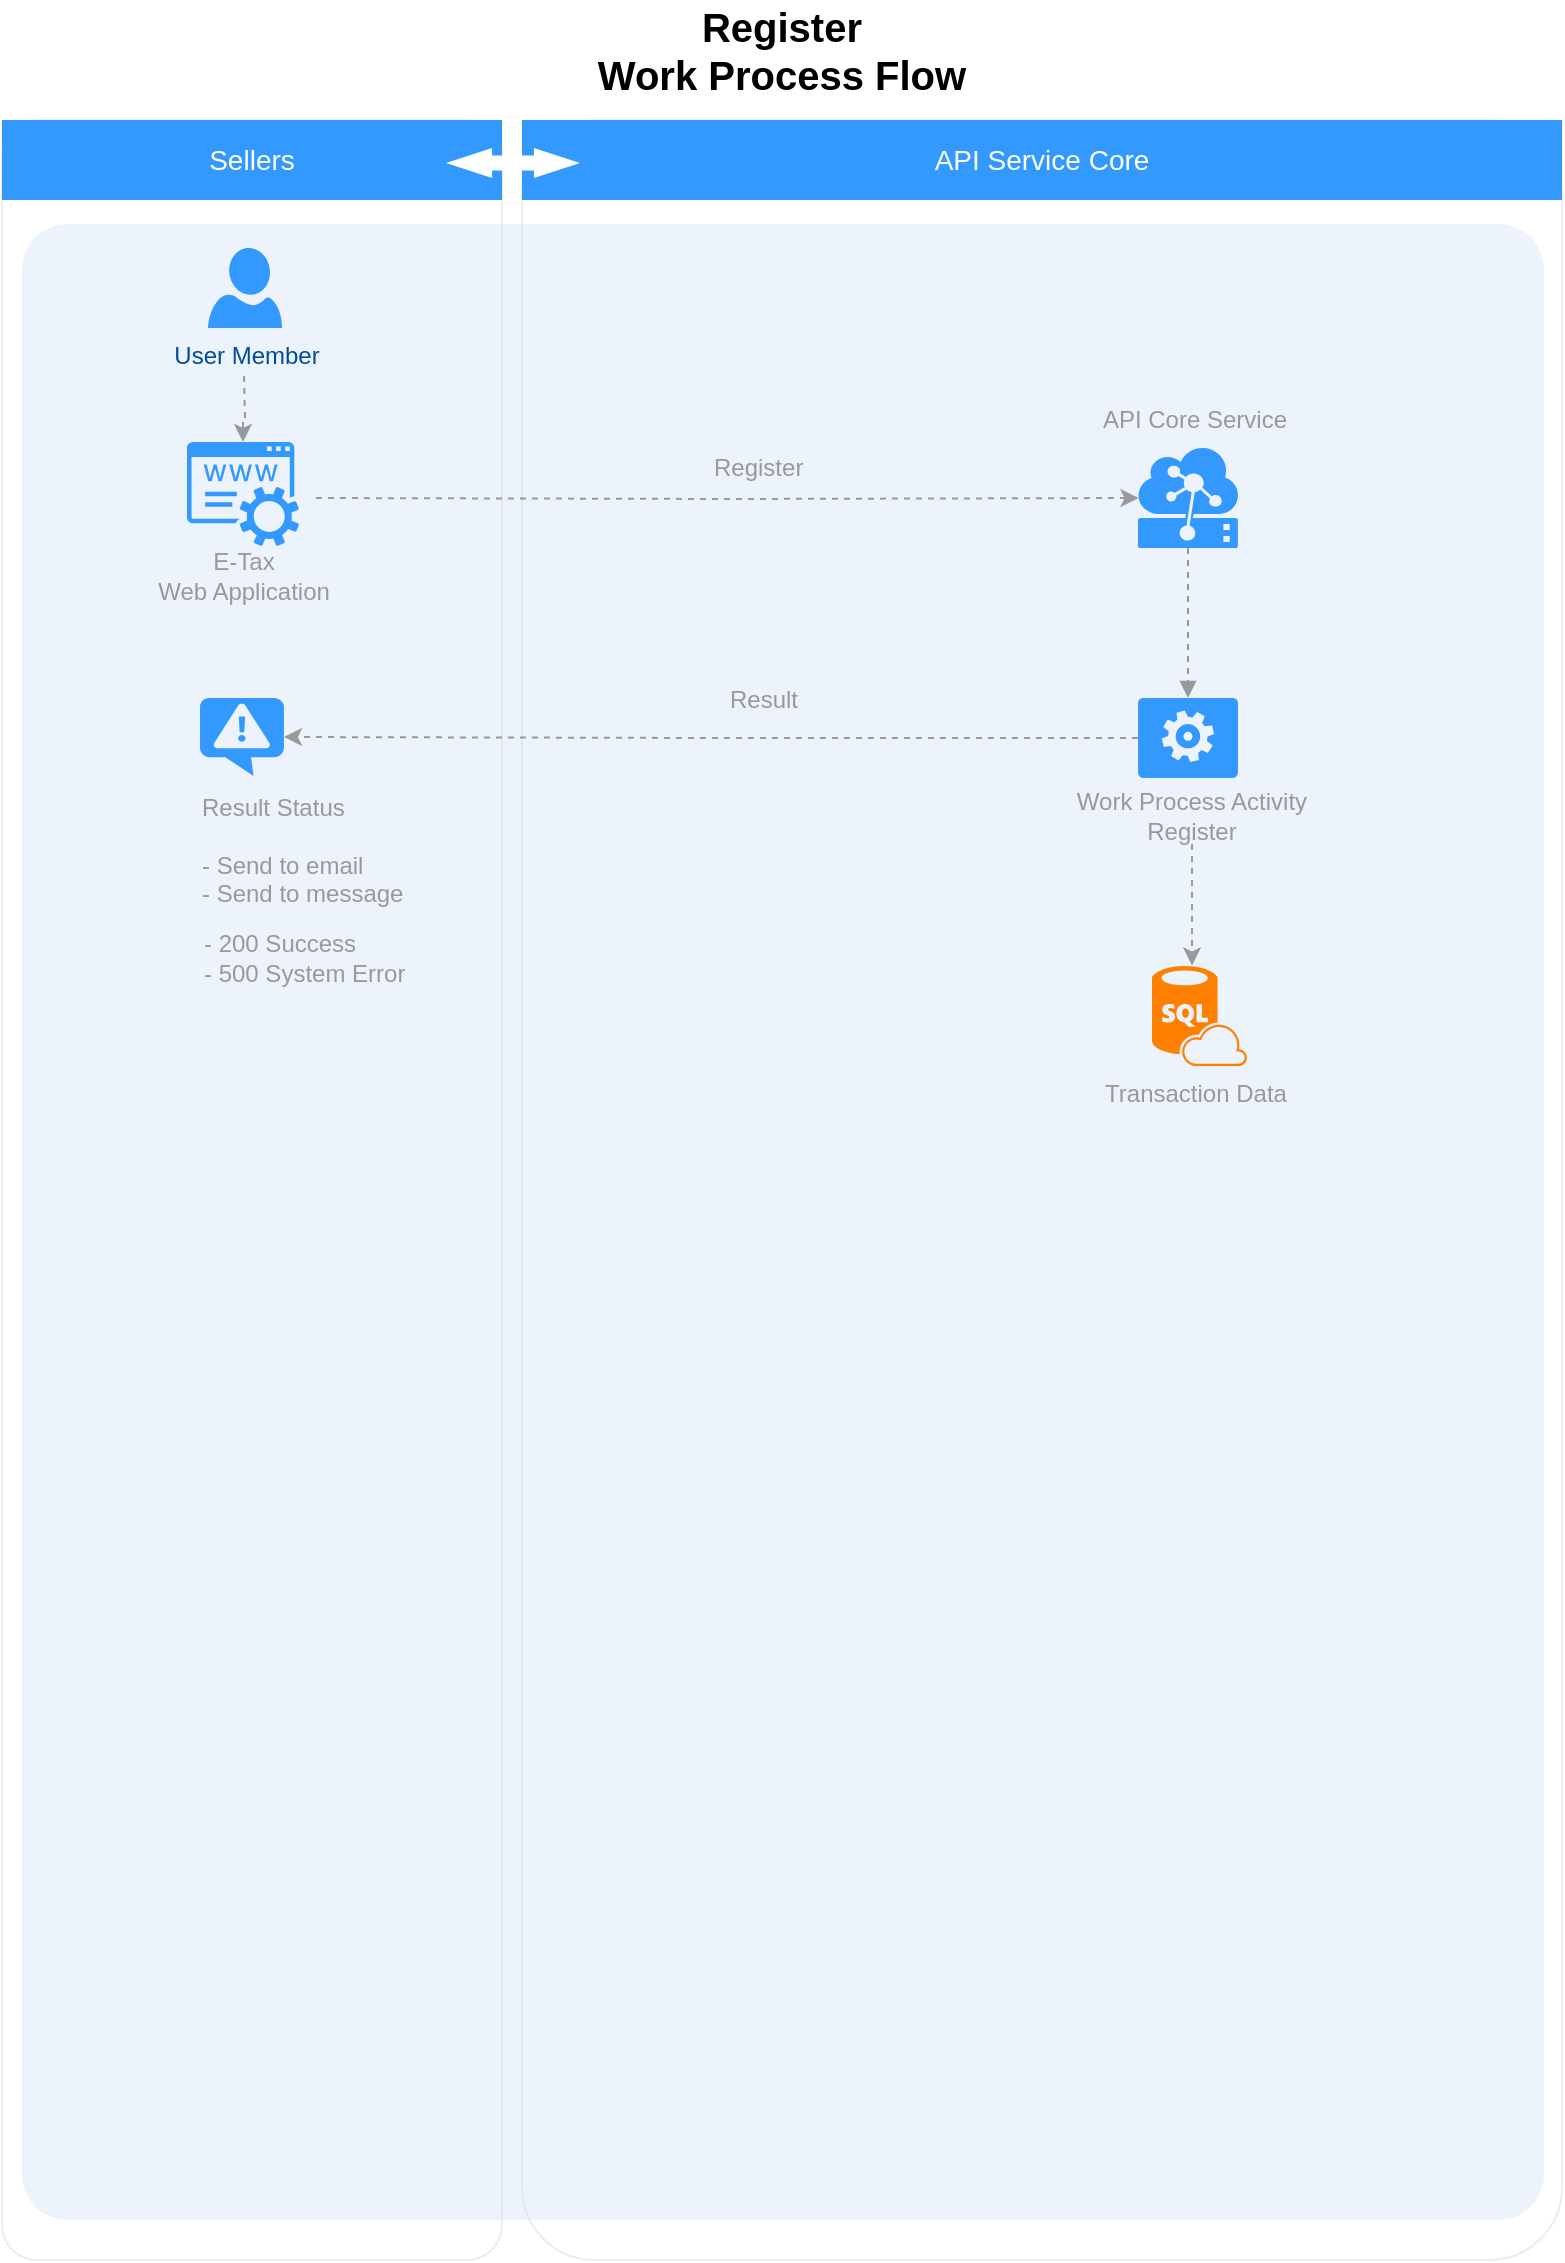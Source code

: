 <mxfile version="10.8.0" type="github"><diagram id="oyJG5gAHa9CKH-HlgH-Q" name="Page-1"><mxGraphModel dx="1017" dy="528" grid="1" gridSize="10" guides="1" tooltips="1" connect="1" arrows="1" fold="1" page="1" pageScale="1" pageWidth="827" pageHeight="1169" math="0" shadow="0"><root><mxCell id="0"/><mxCell id="1" parent="0"/><mxCell id="jnZ3MKr4NMhwEXzCHSw7-1" value="" style="rounded=1;whiteSpace=wrap;html=1;strokeColor=#E6E6E6;strokeWidth=1;fillColor=#FFFFFF;fontFamily=Helvetica;fontSize=14;fontColor=#FFB366;opacity=75;verticalAlign=top;fontStyle=1;arcSize=7;" parent="1" vertex="1"><mxGeometry x="290" y="80" width="520" height="1070" as="geometry"/></mxCell><mxCell id="jnZ3MKr4NMhwEXzCHSw7-3" value="" style="rounded=1;whiteSpace=wrap;html=1;strokeColor=#E6E6E6;strokeWidth=1;fillColor=#FFFFFF;fontFamily=Helvetica;fontSize=14;fontColor=#FFB366;opacity=75;verticalAlign=top;fontStyle=1;arcSize=7;" parent="1" vertex="1"><mxGeometry x="30" y="80" width="250" height="1070" as="geometry"/></mxCell><mxCell id="FaRAm3PY5O0pg90i5F89-23" value="" style="rounded=1;whiteSpace=wrap;html=1;strokeColor=none;strokeWidth=1;fillColor=#dae8fc;fontSize=12;align=center;arcSize=3;opacity=50;" parent="1" vertex="1"><mxGeometry x="40" y="132" width="761" height="998" as="geometry"/></mxCell><mxCell id="jnZ3MKr4NMhwEXzCHSw7-4" value="Sellers" style="whiteSpace=wrap;html=1;dashed=1;strokeColor=none;strokeWidth=2;fillColor=#3399FF;fontFamily=Helvetica;fontSize=14;fontColor=#FFFFFF;fontStyle=0" parent="1" vertex="1"><mxGeometry x="30" y="80" width="250" height="40" as="geometry"/></mxCell><mxCell id="jnZ3MKr4NMhwEXzCHSw7-6" value="API Service Core" style="whiteSpace=wrap;html=1;dashed=1;strokeColor=none;strokeWidth=2;fillColor=#3399FF;fontFamily=Helvetica;fontSize=14;fontColor=#FFFFFF;fontStyle=0" parent="1" vertex="1"><mxGeometry x="290" y="80" width="520" height="40" as="geometry"/></mxCell><mxCell id="jnZ3MKr4NMhwEXzCHSw7-8" value="User Member" style="verticalLabelPosition=bottom;html=1;verticalAlign=top;strokeColor=none;fillColor=#3399FF;shape=mxgraph.azure.user;dashed=1;fontSize=12;fontColor=#004C99" parent="1" vertex="1"><mxGeometry x="133" y="144" width="37" height="40" as="geometry"/></mxCell><mxCell id="jnZ3MKr4NMhwEXzCHSw7-9" value="Register&lt;br&gt;Work Process Flow" style="text;html=1;strokeColor=none;fillColor=none;align=center;verticalAlign=middle;whiteSpace=wrap;rounded=0;fontStyle=1;fontSize=20;" parent="1" vertex="1"><mxGeometry x="290" y="20" width="260" height="50" as="geometry"/></mxCell><mxCell id="jnZ3MKr4NMhwEXzCHSw7-10" value="" style="shape=mxgraph.arrows.two_way_arrow_horizontal;html=1;verticalLabelPosition=bottom;verticalAlign=top;strokeWidth=2;strokeColor=none;dashed=1;fillColor=#FFFFFF;fontFamily=Verdana;fontSize=12;fontColor=#00BEF2" parent="1" vertex="1"><mxGeometry x="252" y="94" width="67" height="15" as="geometry"/></mxCell><mxCell id="FaRAm3PY5O0pg90i5F89-3" style="edgeStyle=orthogonalEdgeStyle;rounded=0;orthogonalLoop=1;jettySize=auto;html=1;fontSize=14;strokeColor=#999999;dashed=1;entryX=0.005;entryY=0.5;entryDx=0;entryDy=0;entryPerimeter=0;" parent="1" target="FaRAm3PY5O0pg90i5F89-14" edge="1"><mxGeometry relative="1" as="geometry"><mxPoint x="521" y="269" as="targetPoint"/><mxPoint x="187" y="269" as="sourcePoint"/></mxGeometry></mxCell><mxCell id="FaRAm3PY5O0pg90i5F89-4" value="Register" style="text;html=1;strokeColor=none;fillColor=none;align=left;verticalAlign=middle;whiteSpace=wrap;rounded=0;fontSize=12;fontColor=#999999;" parent="1" vertex="1"><mxGeometry x="384" y="244" width="59" height="20" as="geometry"/></mxCell><mxCell id="FaRAm3PY5O0pg90i5F89-5" value="" style="group" parent="1" vertex="1" connectable="0"><mxGeometry x="95.5" y="288" width="110" height="82" as="geometry"/></mxCell><mxCell id="FaRAm3PY5O0pg90i5F89-6" value="" style="pointerEvents=1;shadow=0;dashed=0;html=1;strokeColor=none;fillColor=#3399FF;labelPosition=center;verticalLabelPosition=bottom;verticalAlign=top;outlineConnect=0;align=center;shape=mxgraph.office.services.registrar_service;" parent="FaRAm3PY5O0pg90i5F89-5" vertex="1"><mxGeometry x="27" y="-47" width="56" height="52" as="geometry"/></mxCell><mxCell id="FaRAm3PY5O0pg90i5F89-7" value="E-Tax &lt;br&gt;Web Application" style="text;html=1;strokeColor=none;fillColor=none;align=center;verticalAlign=middle;whiteSpace=wrap;rounded=0;fontSize=12;fontColor=#999999;" parent="FaRAm3PY5O0pg90i5F89-5" vertex="1"><mxGeometry y="5" width="110" height="30" as="geometry"/></mxCell><mxCell id="FaRAm3PY5O0pg90i5F89-9" style="edgeStyle=orthogonalEdgeStyle;rounded=0;orthogonalLoop=1;jettySize=auto;html=1;exitX=0.5;exitY=1;exitDx=0;exitDy=0;dashed=1;strokeColor=#999999;" parent="1" target="FaRAm3PY5O0pg90i5F89-6" edge="1"><mxGeometry relative="1" as="geometry"><mxPoint x="151" y="208" as="sourcePoint"/><mxPoint x="151" y="264" as="targetPoint"/></mxGeometry></mxCell><mxCell id="FaRAm3PY5O0pg90i5F89-16" style="edgeStyle=orthogonalEdgeStyle;rounded=1;orthogonalLoop=1;jettySize=auto;html=1;exitX=0.5;exitY=1;exitDx=0;exitDy=0;exitPerimeter=0;entryX=0.5;entryY=0;entryDx=0;entryDy=0;entryPerimeter=0;dashed=1;startArrow=none;startFill=0;endArrow=block;endFill=1;strokeColor=#999999;fontSize=12;fontColor=#999999;" parent="1" source="FaRAm3PY5O0pg90i5F89-14" target="VnUW9264kt3LYjQ11zyk-2" edge="1"><mxGeometry relative="1" as="geometry"/></mxCell><mxCell id="FaRAm3PY5O0pg90i5F89-14" value="" style="shadow=0;dashed=0;html=1;strokeColor=none;labelPosition=center;verticalLabelPosition=bottom;verticalAlign=top;align=center;shape=mxgraph.mscae.cloud.iot_edge;fillColor=#3399FF;pointerEvents=1;fontSize=12;fontColor=#999999;" parent="1" vertex="1"><mxGeometry x="598" y="244" width="50" height="50" as="geometry"/></mxCell><mxCell id="FaRAm3PY5O0pg90i5F89-15" value="API Core Service" style="text;html=1;strokeColor=none;fillColor=none;align=center;verticalAlign=middle;whiteSpace=wrap;rounded=0;fontSize=12;fontColor=#999999;" parent="1" vertex="1"><mxGeometry x="576" y="215" width="101" height="29" as="geometry"/></mxCell><mxCell id="FaRAm3PY5O0pg90i5F89-20" value="" style="verticalLabelPosition=bottom;html=1;verticalAlign=top;align=center;strokeColor=none;fillColor=#3399FF;shape=mxgraph.azure.notification_topic;fontSize=12;fontColor=#999999;" parent="1" vertex="1"><mxGeometry x="129" y="369" width="42" height="39" as="geometry"/></mxCell><mxCell id="FaRAm3PY5O0pg90i5F89-21" value="Result Status&lt;br&gt;&lt;br&gt;- Send to email&lt;br&gt;- Send to message&lt;br&gt;" style="text;html=1;strokeColor=none;fillColor=none;align=left;verticalAlign=middle;whiteSpace=wrap;rounded=0;fontSize=12;fontColor=#999999;" parent="1" vertex="1"><mxGeometry x="128" y="408" width="152" height="74" as="geometry"/></mxCell><mxCell id="FaRAm3PY5O0pg90i5F89-25" value="Result&amp;nbsp;" style="text;html=1;strokeColor=none;fillColor=none;align=left;verticalAlign=middle;whiteSpace=wrap;rounded=0;fontSize=12;fontColor=#999999;" parent="1" vertex="1"><mxGeometry x="391.5" y="360" width="59" height="20" as="geometry"/></mxCell><mxCell id="FaRAm3PY5O0pg90i5F89-29" value="- 200 Success&lt;br&gt;- 500 System Error&lt;br&gt;" style="text;html=1;strokeColor=none;fillColor=none;align=left;verticalAlign=middle;whiteSpace=wrap;rounded=0;fontSize=12;fontColor=#999999;" parent="1" vertex="1"><mxGeometry x="129" y="482" width="152" height="34" as="geometry"/></mxCell><mxCell id="VnUW9264kt3LYjQ11zyk-4" value="" style="group" vertex="1" connectable="0" parent="1"><mxGeometry x="545" y="369" width="160" height="73" as="geometry"/></mxCell><mxCell id="VnUW9264kt3LYjQ11zyk-2" value="" style="verticalLabelPosition=bottom;html=1;verticalAlign=top;align=center;strokeColor=none;fillColor=#3399FF;shape=mxgraph.azure.worker_role;fontSize=12;fontColor=#999999;" vertex="1" parent="VnUW9264kt3LYjQ11zyk-4"><mxGeometry x="53" width="50" height="40" as="geometry"/></mxCell><mxCell id="VnUW9264kt3LYjQ11zyk-3" value="Work Process Activity&lt;br&gt;Register" style="text;html=1;strokeColor=none;fillColor=none;align=center;verticalAlign=middle;whiteSpace=wrap;rounded=0;fontSize=12;fontColor=#999999;" vertex="1" parent="VnUW9264kt3LYjQ11zyk-4"><mxGeometry y="44" width="160" height="29" as="geometry"/></mxCell><mxCell id="VnUW9264kt3LYjQ11zyk-6" style="edgeStyle=elbowEdgeStyle;rounded=0;orthogonalLoop=1;jettySize=auto;html=1;exitX=0;exitY=0.5;exitDx=0;exitDy=0;exitPerimeter=0;entryX=1;entryY=0.5;entryDx=0;entryDy=0;entryPerimeter=0;dashed=1;strokeColor=#999999;" edge="1" parent="1" source="VnUW9264kt3LYjQ11zyk-2" target="FaRAm3PY5O0pg90i5F89-20"><mxGeometry relative="1" as="geometry"/></mxCell><mxCell id="FaRAm3PY5O0pg90i5F89-11" value="" style="group" parent="1" vertex="1" connectable="0"><mxGeometry x="574" y="500" width="108" height="79" as="geometry"/></mxCell><mxCell id="FaRAm3PY5O0pg90i5F89-12" value="Transaction Data" style="text;html=1;strokeColor=none;fillColor=none;align=center;verticalAlign=middle;whiteSpace=wrap;rounded=0;fontSize=12;fontColor=#999999;" parent="FaRAm3PY5O0pg90i5F89-11" vertex="1"><mxGeometry x="-1" y="52" width="108" height="29" as="geometry"/></mxCell><mxCell id="FaRAm3PY5O0pg90i5F89-13" value="" style="verticalLabelPosition=bottom;html=1;verticalAlign=top;align=center;strokeColor=none;fillColor=#FF8000;shape=mxgraph.azure.sql_database_sql_azure;fontSize=12;fontColor=#999999;" parent="FaRAm3PY5O0pg90i5F89-11" vertex="1"><mxGeometry x="31" y="3" width="47.5" height="50" as="geometry"/></mxCell><mxCell id="VnUW9264kt3LYjQ11zyk-15" style="edgeStyle=elbowEdgeStyle;rounded=0;orthogonalLoop=1;jettySize=auto;html=1;exitX=0.5;exitY=1;exitDx=0;exitDy=0;entryX=0.413;entryY=-0.005;entryDx=0;entryDy=0;entryPerimeter=0;dashed=1;strokeColor=#999999;" edge="1" parent="1" source="VnUW9264kt3LYjQ11zyk-3" target="FaRAm3PY5O0pg90i5F89-13"><mxGeometry relative="1" as="geometry"/></mxCell></root></mxGraphModel></diagram></mxfile>